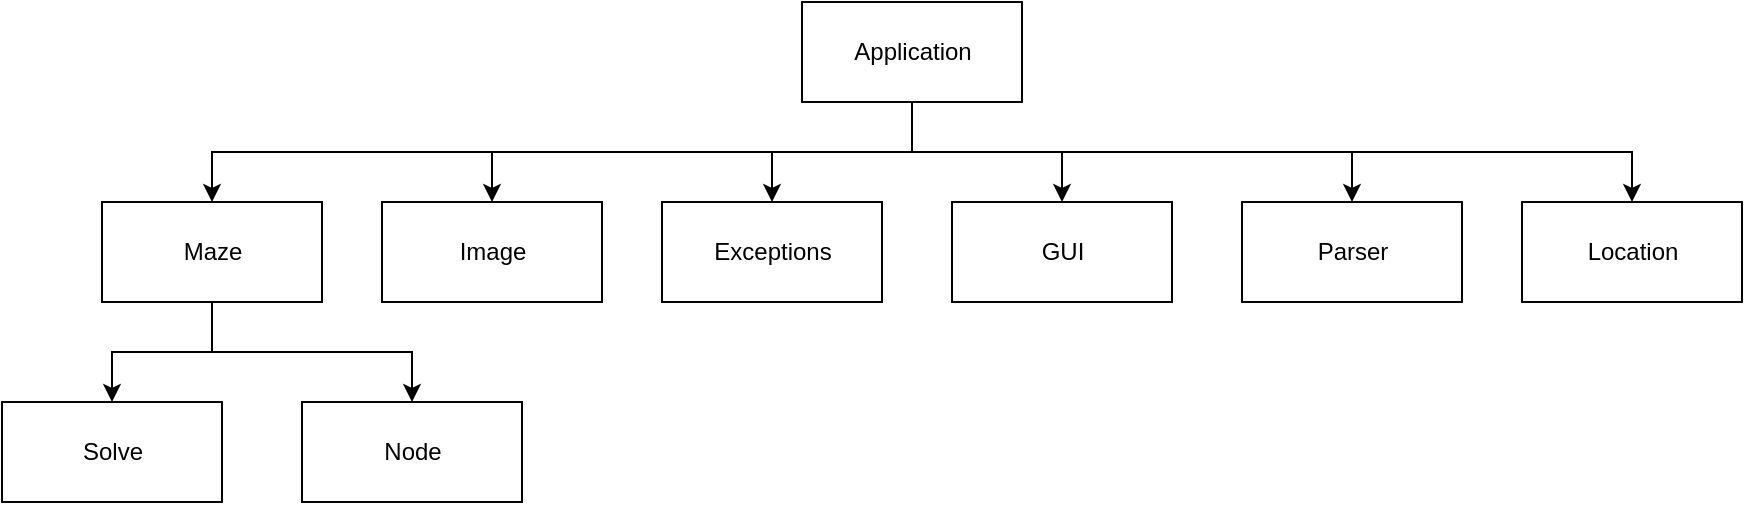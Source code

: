 <mxfile version="13.7.9" type="device"><diagram name="Page-1" id="e7e014a7-5840-1c2e-5031-d8a46d1fe8dd"><mxGraphModel dx="1106" dy="860" grid="1" gridSize="10" guides="1" tooltips="1" connect="1" arrows="1" fold="1" page="1" pageScale="1" pageWidth="1169" pageHeight="826" background="#ffffff" math="0" shadow="0"><root><mxCell id="0"/><mxCell id="1" parent="0"/><mxCell id="iqqr2ZAS_o54sz-bTHVx-41" value="GUI" style="html=1;" vertex="1" parent="1"><mxGeometry x="475" y="190" width="110" height="50" as="geometry"/></mxCell><mxCell id="iqqr2ZAS_o54sz-bTHVx-47" value="Parser" style="html=1;" vertex="1" parent="1"><mxGeometry x="620" y="190" width="110" height="50" as="geometry"/></mxCell><mxCell id="iqqr2ZAS_o54sz-bTHVx-96" style="edgeStyle=orthogonalEdgeStyle;rounded=0;orthogonalLoop=1;jettySize=auto;html=1;exitX=0.5;exitY=1;exitDx=0;exitDy=0;entryX=0.5;entryY=0;entryDx=0;entryDy=0;" edge="1" parent="1" source="iqqr2ZAS_o54sz-bTHVx-49" target="iqqr2ZAS_o54sz-bTHVx-93"><mxGeometry relative="1" as="geometry"/></mxCell><mxCell id="iqqr2ZAS_o54sz-bTHVx-97" style="edgeStyle=orthogonalEdgeStyle;rounded=0;orthogonalLoop=1;jettySize=auto;html=1;exitX=0.5;exitY=1;exitDx=0;exitDy=0;entryX=0.5;entryY=0;entryDx=0;entryDy=0;" edge="1" parent="1" source="iqqr2ZAS_o54sz-bTHVx-49" target="iqqr2ZAS_o54sz-bTHVx-91"><mxGeometry relative="1" as="geometry"/></mxCell><mxCell id="iqqr2ZAS_o54sz-bTHVx-98" style="edgeStyle=orthogonalEdgeStyle;rounded=0;orthogonalLoop=1;jettySize=auto;html=1;exitX=0.5;exitY=1;exitDx=0;exitDy=0;entryX=0.5;entryY=0;entryDx=0;entryDy=0;" edge="1" parent="1" source="iqqr2ZAS_o54sz-bTHVx-49" target="iqqr2ZAS_o54sz-bTHVx-52"><mxGeometry relative="1" as="geometry"/></mxCell><mxCell id="iqqr2ZAS_o54sz-bTHVx-99" style="edgeStyle=orthogonalEdgeStyle;rounded=0;orthogonalLoop=1;jettySize=auto;html=1;exitX=0.5;exitY=1;exitDx=0;exitDy=0;entryX=0.5;entryY=0;entryDx=0;entryDy=0;" edge="1" parent="1" source="iqqr2ZAS_o54sz-bTHVx-49" target="iqqr2ZAS_o54sz-bTHVx-41"><mxGeometry relative="1" as="geometry"/></mxCell><mxCell id="iqqr2ZAS_o54sz-bTHVx-100" style="edgeStyle=orthogonalEdgeStyle;rounded=0;orthogonalLoop=1;jettySize=auto;html=1;exitX=0.5;exitY=1;exitDx=0;exitDy=0;entryX=0.5;entryY=0;entryDx=0;entryDy=0;" edge="1" parent="1" source="iqqr2ZAS_o54sz-bTHVx-49" target="iqqr2ZAS_o54sz-bTHVx-47"><mxGeometry relative="1" as="geometry"/></mxCell><mxCell id="iqqr2ZAS_o54sz-bTHVx-101" style="edgeStyle=orthogonalEdgeStyle;rounded=0;orthogonalLoop=1;jettySize=auto;html=1;exitX=0.5;exitY=1;exitDx=0;exitDy=0;entryX=0.5;entryY=0;entryDx=0;entryDy=0;" edge="1" parent="1" source="iqqr2ZAS_o54sz-bTHVx-49" target="iqqr2ZAS_o54sz-bTHVx-95"><mxGeometry relative="1" as="geometry"/></mxCell><mxCell id="iqqr2ZAS_o54sz-bTHVx-49" value="Application" style="html=1;" vertex="1" parent="1"><mxGeometry x="400" y="90" width="110" height="50" as="geometry"/></mxCell><mxCell id="iqqr2ZAS_o54sz-bTHVx-52" value="Exceptions" style="html=1;" vertex="1" parent="1"><mxGeometry x="330" y="190" width="110" height="50" as="geometry"/></mxCell><mxCell id="iqqr2ZAS_o54sz-bTHVx-91" value="Image" style="html=1;" vertex="1" parent="1"><mxGeometry x="190" y="190" width="110" height="50" as="geometry"/></mxCell><mxCell id="iqqr2ZAS_o54sz-bTHVx-104" style="edgeStyle=orthogonalEdgeStyle;rounded=0;orthogonalLoop=1;jettySize=auto;html=1;exitX=0.5;exitY=1;exitDx=0;exitDy=0;entryX=0.5;entryY=0;entryDx=0;entryDy=0;" edge="1" parent="1" source="iqqr2ZAS_o54sz-bTHVx-93" target="iqqr2ZAS_o54sz-bTHVx-102"><mxGeometry relative="1" as="geometry"/></mxCell><mxCell id="iqqr2ZAS_o54sz-bTHVx-105" style="edgeStyle=orthogonalEdgeStyle;rounded=0;orthogonalLoop=1;jettySize=auto;html=1;exitX=0.5;exitY=1;exitDx=0;exitDy=0;entryX=0.5;entryY=0;entryDx=0;entryDy=0;" edge="1" parent="1" source="iqqr2ZAS_o54sz-bTHVx-93" target="iqqr2ZAS_o54sz-bTHVx-103"><mxGeometry relative="1" as="geometry"/></mxCell><mxCell id="iqqr2ZAS_o54sz-bTHVx-93" value="Maze" style="html=1;" vertex="1" parent="1"><mxGeometry x="50" y="190" width="110" height="50" as="geometry"/></mxCell><mxCell id="iqqr2ZAS_o54sz-bTHVx-95" value="Location" style="html=1;" vertex="1" parent="1"><mxGeometry x="760" y="190" width="110" height="50" as="geometry"/></mxCell><mxCell id="iqqr2ZAS_o54sz-bTHVx-102" value="Solve" style="html=1;" vertex="1" parent="1"><mxGeometry y="290" width="110" height="50" as="geometry"/></mxCell><mxCell id="iqqr2ZAS_o54sz-bTHVx-103" value="Node" style="html=1;" vertex="1" parent="1"><mxGeometry x="150" y="290" width="110" height="50" as="geometry"/></mxCell></root></mxGraphModel></diagram></mxfile>